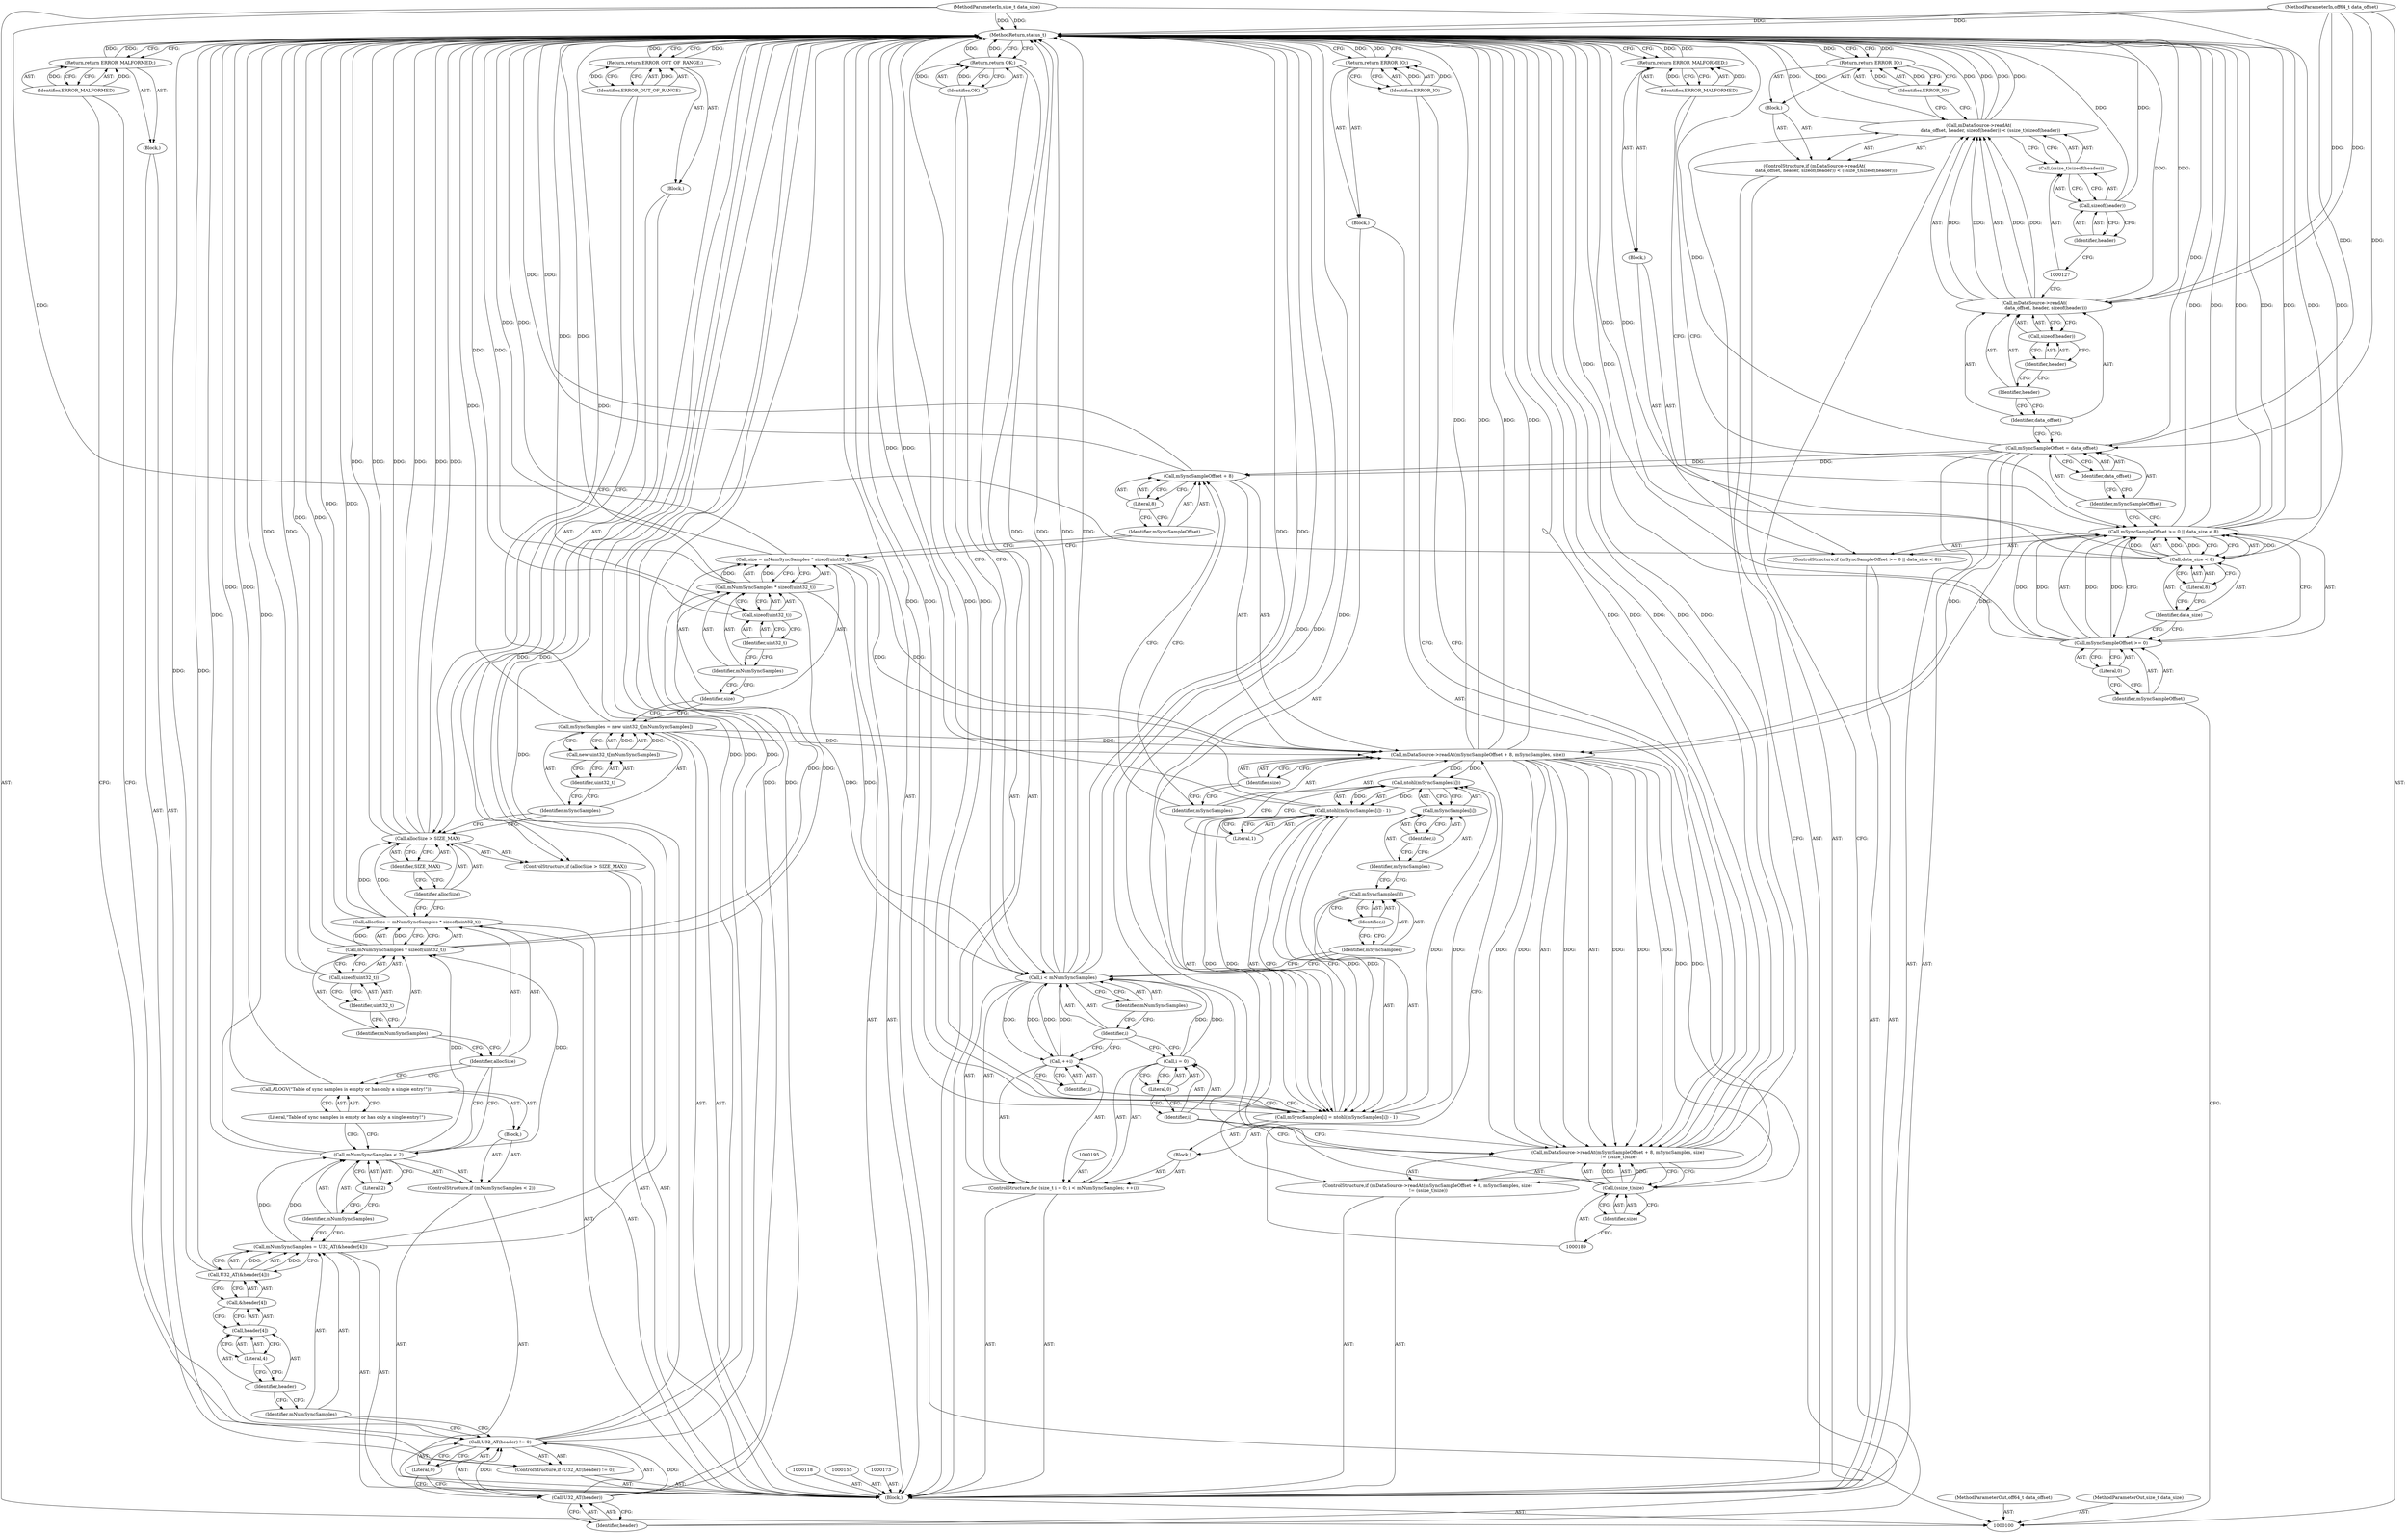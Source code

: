 digraph "1_Android_cf1581c66c2ad8c5b1aaca2e43e350cf5974f46d_0" {
"1000217" [label="(MethodReturn,status_t)"];
"1000101" [label="(MethodParameterIn,off64_t data_offset)"];
"1000317" [label="(MethodParameterOut,off64_t data_offset)"];
"1000102" [label="(MethodParameterIn,size_t data_size)"];
"1000318" [label="(MethodParameterOut,size_t data_size)"];
"1000103" [label="(Block,)"];
"1000122" [label="(Identifier,data_offset)"];
"1000123" [label="(Identifier,header)"];
"1000124" [label="(Call,sizeof(header))"];
"1000125" [label="(Identifier,header)"];
"1000126" [label="(Call,(ssize_t)sizeof(header))"];
"1000128" [label="(Call,sizeof(header))"];
"1000129" [label="(Identifier,header)"];
"1000130" [label="(Block,)"];
"1000131" [label="(Return,return ERROR_IO;)"];
"1000132" [label="(Identifier,ERROR_IO)"];
"1000133" [label="(ControlStructure,if (U32_AT(header) != 0))"];
"1000136" [label="(Identifier,header)"];
"1000137" [label="(Literal,0)"];
"1000138" [label="(Block,)"];
"1000134" [label="(Call,U32_AT(header) != 0)"];
"1000135" [label="(Call,U32_AT(header))"];
"1000139" [label="(Return,return ERROR_MALFORMED;)"];
"1000140" [label="(Identifier,ERROR_MALFORMED)"];
"1000143" [label="(Call,U32_AT(&header[4]))"];
"1000144" [label="(Call,&header[4])"];
"1000145" [label="(Call,header[4])"];
"1000146" [label="(Identifier,header)"];
"1000147" [label="(Literal,4)"];
"1000141" [label="(Call,mNumSyncSamples = U32_AT(&header[4]))"];
"1000142" [label="(Identifier,mNumSyncSamples)"];
"1000104" [label="(ControlStructure,if (mSyncSampleOffset >= 0 || data_size < 8))"];
"1000108" [label="(Literal,0)"];
"1000109" [label="(Call,data_size < 8)"];
"1000110" [label="(Identifier,data_size)"];
"1000111" [label="(Literal,8)"];
"1000112" [label="(Block,)"];
"1000105" [label="(Call,mSyncSampleOffset >= 0 || data_size < 8)"];
"1000106" [label="(Call,mSyncSampleOffset >= 0)"];
"1000107" [label="(Identifier,mSyncSampleOffset)"];
"1000148" [label="(ControlStructure,if (mNumSyncSamples < 2))"];
"1000151" [label="(Literal,2)"];
"1000152" [label="(Block,)"];
"1000149" [label="(Call,mNumSyncSamples < 2)"];
"1000150" [label="(Identifier,mNumSyncSamples)"];
"1000154" [label="(Literal,\"Table of sync samples is empty or has only a single entry!\")"];
"1000153" [label="(Call,ALOGV(\"Table of sync samples is empty or has only a single entry!\"))"];
"1000156" [label="(Call,allocSize = mNumSyncSamples * sizeof(uint32_t))"];
"1000157" [label="(Identifier,allocSize)"];
"1000158" [label="(Call,mNumSyncSamples * sizeof(uint32_t))"];
"1000159" [label="(Identifier,mNumSyncSamples)"];
"1000160" [label="(Call,sizeof(uint32_t))"];
"1000161" [label="(Identifier,uint32_t)"];
"1000165" [label="(Identifier,SIZE_MAX)"];
"1000166" [label="(Block,)"];
"1000162" [label="(ControlStructure,if (allocSize > SIZE_MAX))"];
"1000163" [label="(Call,allocSize > SIZE_MAX)"];
"1000164" [label="(Identifier,allocSize)"];
"1000168" [label="(Identifier,ERROR_OUT_OF_RANGE)"];
"1000167" [label="(Return,return ERROR_OUT_OF_RANGE;)"];
"1000113" [label="(Return,return ERROR_MALFORMED;)"];
"1000114" [label="(Identifier,ERROR_MALFORMED)"];
"1000171" [label="(Call,new uint32_t[mNumSyncSamples])"];
"1000172" [label="(Identifier,uint32_t)"];
"1000169" [label="(Call,mSyncSamples = new uint32_t[mNumSyncSamples])"];
"1000170" [label="(Identifier,mSyncSamples)"];
"1000176" [label="(Call,mNumSyncSamples * sizeof(uint32_t))"];
"1000177" [label="(Identifier,mNumSyncSamples)"];
"1000178" [label="(Call,sizeof(uint32_t))"];
"1000179" [label="(Identifier,uint32_t)"];
"1000174" [label="(Call,size = mNumSyncSamples * sizeof(uint32_t))"];
"1000175" [label="(Identifier,size)"];
"1000180" [label="(ControlStructure,if (mDataSource->readAt(mSyncSampleOffset + 8, mSyncSamples, size)\n != (ssize_t)size))"];
"1000183" [label="(Call,mSyncSampleOffset + 8)"];
"1000184" [label="(Identifier,mSyncSampleOffset)"];
"1000185" [label="(Literal,8)"];
"1000186" [label="(Identifier,mSyncSamples)"];
"1000181" [label="(Call,mDataSource->readAt(mSyncSampleOffset + 8, mSyncSamples, size)\n != (ssize_t)size)"];
"1000182" [label="(Call,mDataSource->readAt(mSyncSampleOffset + 8, mSyncSamples, size))"];
"1000187" [label="(Identifier,size)"];
"1000190" [label="(Identifier,size)"];
"1000191" [label="(Block,)"];
"1000188" [label="(Call,(ssize_t)size)"];
"1000192" [label="(Return,return ERROR_IO;)"];
"1000193" [label="(Identifier,ERROR_IO)"];
"1000194" [label="(ControlStructure,for (size_t i = 0; i < mNumSyncSamples; ++i))"];
"1000196" [label="(Call,i = 0)"];
"1000197" [label="(Identifier,i)"];
"1000198" [label="(Literal,0)"];
"1000199" [label="(Call,i < mNumSyncSamples)"];
"1000200" [label="(Identifier,i)"];
"1000201" [label="(Identifier,mNumSyncSamples)"];
"1000202" [label="(Call,++i)"];
"1000203" [label="(Identifier,i)"];
"1000204" [label="(Block,)"];
"1000208" [label="(Identifier,i)"];
"1000209" [label="(Call,ntohl(mSyncSamples[i]) - 1)"];
"1000210" [label="(Call,ntohl(mSyncSamples[i]))"];
"1000211" [label="(Call,mSyncSamples[i])"];
"1000212" [label="(Identifier,mSyncSamples)"];
"1000213" [label="(Identifier,i)"];
"1000214" [label="(Literal,1)"];
"1000205" [label="(Call,mSyncSamples[i] = ntohl(mSyncSamples[i]) - 1)"];
"1000206" [label="(Call,mSyncSamples[i])"];
"1000207" [label="(Identifier,mSyncSamples)"];
"1000215" [label="(Return,return OK;)"];
"1000216" [label="(Identifier,OK)"];
"1000117" [label="(Identifier,data_offset)"];
"1000115" [label="(Call,mSyncSampleOffset = data_offset)"];
"1000116" [label="(Identifier,mSyncSampleOffset)"];
"1000119" [label="(ControlStructure,if (mDataSource->readAt(\n                data_offset, header, sizeof(header)) < (ssize_t)sizeof(header)))"];
"1000120" [label="(Call,mDataSource->readAt(\n                data_offset, header, sizeof(header)) < (ssize_t)sizeof(header))"];
"1000121" [label="(Call,mDataSource->readAt(\n                data_offset, header, sizeof(header)))"];
"1000217" -> "1000100"  [label="AST: "];
"1000217" -> "1000113"  [label="CFG: "];
"1000217" -> "1000131"  [label="CFG: "];
"1000217" -> "1000139"  [label="CFG: "];
"1000217" -> "1000167"  [label="CFG: "];
"1000217" -> "1000192"  [label="CFG: "];
"1000217" -> "1000215"  [label="CFG: "];
"1000131" -> "1000217"  [label="DDG: "];
"1000199" -> "1000217"  [label="DDG: "];
"1000199" -> "1000217"  [label="DDG: "];
"1000199" -> "1000217"  [label="DDG: "];
"1000205" -> "1000217"  [label="DDG: "];
"1000205" -> "1000217"  [label="DDG: "];
"1000178" -> "1000217"  [label="DDG: "];
"1000105" -> "1000217"  [label="DDG: "];
"1000105" -> "1000217"  [label="DDG: "];
"1000105" -> "1000217"  [label="DDG: "];
"1000183" -> "1000217"  [label="DDG: "];
"1000181" -> "1000217"  [label="DDG: "];
"1000181" -> "1000217"  [label="DDG: "];
"1000181" -> "1000217"  [label="DDG: "];
"1000153" -> "1000217"  [label="DDG: "];
"1000102" -> "1000217"  [label="DDG: "];
"1000176" -> "1000217"  [label="DDG: "];
"1000158" -> "1000217"  [label="DDG: "];
"1000163" -> "1000217"  [label="DDG: "];
"1000163" -> "1000217"  [label="DDG: "];
"1000163" -> "1000217"  [label="DDG: "];
"1000182" -> "1000217"  [label="DDG: "];
"1000182" -> "1000217"  [label="DDG: "];
"1000120" -> "1000217"  [label="DDG: "];
"1000120" -> "1000217"  [label="DDG: "];
"1000120" -> "1000217"  [label="DDG: "];
"1000209" -> "1000217"  [label="DDG: "];
"1000106" -> "1000217"  [label="DDG: "];
"1000188" -> "1000217"  [label="DDG: "];
"1000128" -> "1000217"  [label="DDG: "];
"1000156" -> "1000217"  [label="DDG: "];
"1000143" -> "1000217"  [label="DDG: "];
"1000134" -> "1000217"  [label="DDG: "];
"1000134" -> "1000217"  [label="DDG: "];
"1000149" -> "1000217"  [label="DDG: "];
"1000174" -> "1000217"  [label="DDG: "];
"1000101" -> "1000217"  [label="DDG: "];
"1000109" -> "1000217"  [label="DDG: "];
"1000141" -> "1000217"  [label="DDG: "];
"1000135" -> "1000217"  [label="DDG: "];
"1000121" -> "1000217"  [label="DDG: "];
"1000169" -> "1000217"  [label="DDG: "];
"1000160" -> "1000217"  [label="DDG: "];
"1000115" -> "1000217"  [label="DDG: "];
"1000139" -> "1000217"  [label="DDG: "];
"1000192" -> "1000217"  [label="DDG: "];
"1000215" -> "1000217"  [label="DDG: "];
"1000113" -> "1000217"  [label="DDG: "];
"1000167" -> "1000217"  [label="DDG: "];
"1000101" -> "1000100"  [label="AST: "];
"1000101" -> "1000217"  [label="DDG: "];
"1000101" -> "1000115"  [label="DDG: "];
"1000101" -> "1000121"  [label="DDG: "];
"1000317" -> "1000100"  [label="AST: "];
"1000102" -> "1000100"  [label="AST: "];
"1000102" -> "1000217"  [label="DDG: "];
"1000102" -> "1000109"  [label="DDG: "];
"1000318" -> "1000100"  [label="AST: "];
"1000103" -> "1000100"  [label="AST: "];
"1000104" -> "1000103"  [label="AST: "];
"1000115" -> "1000103"  [label="AST: "];
"1000118" -> "1000103"  [label="AST: "];
"1000119" -> "1000103"  [label="AST: "];
"1000133" -> "1000103"  [label="AST: "];
"1000141" -> "1000103"  [label="AST: "];
"1000148" -> "1000103"  [label="AST: "];
"1000155" -> "1000103"  [label="AST: "];
"1000156" -> "1000103"  [label="AST: "];
"1000162" -> "1000103"  [label="AST: "];
"1000169" -> "1000103"  [label="AST: "];
"1000173" -> "1000103"  [label="AST: "];
"1000174" -> "1000103"  [label="AST: "];
"1000180" -> "1000103"  [label="AST: "];
"1000194" -> "1000103"  [label="AST: "];
"1000215" -> "1000103"  [label="AST: "];
"1000122" -> "1000121"  [label="AST: "];
"1000122" -> "1000115"  [label="CFG: "];
"1000123" -> "1000122"  [label="CFG: "];
"1000123" -> "1000121"  [label="AST: "];
"1000123" -> "1000122"  [label="CFG: "];
"1000125" -> "1000123"  [label="CFG: "];
"1000124" -> "1000121"  [label="AST: "];
"1000124" -> "1000125"  [label="CFG: "];
"1000125" -> "1000124"  [label="AST: "];
"1000121" -> "1000124"  [label="CFG: "];
"1000125" -> "1000124"  [label="AST: "];
"1000125" -> "1000123"  [label="CFG: "];
"1000124" -> "1000125"  [label="CFG: "];
"1000126" -> "1000120"  [label="AST: "];
"1000126" -> "1000128"  [label="CFG: "];
"1000127" -> "1000126"  [label="AST: "];
"1000128" -> "1000126"  [label="AST: "];
"1000120" -> "1000126"  [label="CFG: "];
"1000128" -> "1000126"  [label="AST: "];
"1000128" -> "1000129"  [label="CFG: "];
"1000129" -> "1000128"  [label="AST: "];
"1000126" -> "1000128"  [label="CFG: "];
"1000128" -> "1000217"  [label="DDG: "];
"1000129" -> "1000128"  [label="AST: "];
"1000129" -> "1000127"  [label="CFG: "];
"1000128" -> "1000129"  [label="CFG: "];
"1000130" -> "1000119"  [label="AST: "];
"1000131" -> "1000130"  [label="AST: "];
"1000131" -> "1000130"  [label="AST: "];
"1000131" -> "1000132"  [label="CFG: "];
"1000132" -> "1000131"  [label="AST: "];
"1000217" -> "1000131"  [label="CFG: "];
"1000131" -> "1000217"  [label="DDG: "];
"1000132" -> "1000131"  [label="DDG: "];
"1000132" -> "1000131"  [label="AST: "];
"1000132" -> "1000120"  [label="CFG: "];
"1000131" -> "1000132"  [label="CFG: "];
"1000132" -> "1000131"  [label="DDG: "];
"1000133" -> "1000103"  [label="AST: "];
"1000134" -> "1000133"  [label="AST: "];
"1000138" -> "1000133"  [label="AST: "];
"1000136" -> "1000135"  [label="AST: "];
"1000136" -> "1000120"  [label="CFG: "];
"1000135" -> "1000136"  [label="CFG: "];
"1000137" -> "1000134"  [label="AST: "];
"1000137" -> "1000135"  [label="CFG: "];
"1000134" -> "1000137"  [label="CFG: "];
"1000138" -> "1000133"  [label="AST: "];
"1000139" -> "1000138"  [label="AST: "];
"1000134" -> "1000133"  [label="AST: "];
"1000134" -> "1000137"  [label="CFG: "];
"1000135" -> "1000134"  [label="AST: "];
"1000137" -> "1000134"  [label="AST: "];
"1000140" -> "1000134"  [label="CFG: "];
"1000142" -> "1000134"  [label="CFG: "];
"1000134" -> "1000217"  [label="DDG: "];
"1000134" -> "1000217"  [label="DDG: "];
"1000135" -> "1000134"  [label="DDG: "];
"1000135" -> "1000134"  [label="AST: "];
"1000135" -> "1000136"  [label="CFG: "];
"1000136" -> "1000135"  [label="AST: "];
"1000137" -> "1000135"  [label="CFG: "];
"1000135" -> "1000217"  [label="DDG: "];
"1000135" -> "1000134"  [label="DDG: "];
"1000139" -> "1000138"  [label="AST: "];
"1000139" -> "1000140"  [label="CFG: "];
"1000140" -> "1000139"  [label="AST: "];
"1000217" -> "1000139"  [label="CFG: "];
"1000139" -> "1000217"  [label="DDG: "];
"1000140" -> "1000139"  [label="DDG: "];
"1000140" -> "1000139"  [label="AST: "];
"1000140" -> "1000134"  [label="CFG: "];
"1000139" -> "1000140"  [label="CFG: "];
"1000140" -> "1000139"  [label="DDG: "];
"1000143" -> "1000141"  [label="AST: "];
"1000143" -> "1000144"  [label="CFG: "];
"1000144" -> "1000143"  [label="AST: "];
"1000141" -> "1000143"  [label="CFG: "];
"1000143" -> "1000217"  [label="DDG: "];
"1000143" -> "1000141"  [label="DDG: "];
"1000144" -> "1000143"  [label="AST: "];
"1000144" -> "1000145"  [label="CFG: "];
"1000145" -> "1000144"  [label="AST: "];
"1000143" -> "1000144"  [label="CFG: "];
"1000145" -> "1000144"  [label="AST: "];
"1000145" -> "1000147"  [label="CFG: "];
"1000146" -> "1000145"  [label="AST: "];
"1000147" -> "1000145"  [label="AST: "];
"1000144" -> "1000145"  [label="CFG: "];
"1000146" -> "1000145"  [label="AST: "];
"1000146" -> "1000142"  [label="CFG: "];
"1000147" -> "1000146"  [label="CFG: "];
"1000147" -> "1000145"  [label="AST: "];
"1000147" -> "1000146"  [label="CFG: "];
"1000145" -> "1000147"  [label="CFG: "];
"1000141" -> "1000103"  [label="AST: "];
"1000141" -> "1000143"  [label="CFG: "];
"1000142" -> "1000141"  [label="AST: "];
"1000143" -> "1000141"  [label="AST: "];
"1000150" -> "1000141"  [label="CFG: "];
"1000141" -> "1000217"  [label="DDG: "];
"1000143" -> "1000141"  [label="DDG: "];
"1000141" -> "1000149"  [label="DDG: "];
"1000142" -> "1000141"  [label="AST: "];
"1000142" -> "1000134"  [label="CFG: "];
"1000146" -> "1000142"  [label="CFG: "];
"1000104" -> "1000103"  [label="AST: "];
"1000105" -> "1000104"  [label="AST: "];
"1000112" -> "1000104"  [label="AST: "];
"1000108" -> "1000106"  [label="AST: "];
"1000108" -> "1000107"  [label="CFG: "];
"1000106" -> "1000108"  [label="CFG: "];
"1000109" -> "1000105"  [label="AST: "];
"1000109" -> "1000111"  [label="CFG: "];
"1000110" -> "1000109"  [label="AST: "];
"1000111" -> "1000109"  [label="AST: "];
"1000105" -> "1000109"  [label="CFG: "];
"1000109" -> "1000217"  [label="DDG: "];
"1000109" -> "1000105"  [label="DDG: "];
"1000109" -> "1000105"  [label="DDG: "];
"1000102" -> "1000109"  [label="DDG: "];
"1000110" -> "1000109"  [label="AST: "];
"1000110" -> "1000106"  [label="CFG: "];
"1000111" -> "1000110"  [label="CFG: "];
"1000111" -> "1000109"  [label="AST: "];
"1000111" -> "1000110"  [label="CFG: "];
"1000109" -> "1000111"  [label="CFG: "];
"1000112" -> "1000104"  [label="AST: "];
"1000113" -> "1000112"  [label="AST: "];
"1000105" -> "1000104"  [label="AST: "];
"1000105" -> "1000106"  [label="CFG: "];
"1000105" -> "1000109"  [label="CFG: "];
"1000106" -> "1000105"  [label="AST: "];
"1000109" -> "1000105"  [label="AST: "];
"1000114" -> "1000105"  [label="CFG: "];
"1000116" -> "1000105"  [label="CFG: "];
"1000105" -> "1000217"  [label="DDG: "];
"1000105" -> "1000217"  [label="DDG: "];
"1000105" -> "1000217"  [label="DDG: "];
"1000106" -> "1000105"  [label="DDG: "];
"1000106" -> "1000105"  [label="DDG: "];
"1000109" -> "1000105"  [label="DDG: "];
"1000109" -> "1000105"  [label="DDG: "];
"1000106" -> "1000105"  [label="AST: "];
"1000106" -> "1000108"  [label="CFG: "];
"1000107" -> "1000106"  [label="AST: "];
"1000108" -> "1000106"  [label="AST: "];
"1000110" -> "1000106"  [label="CFG: "];
"1000105" -> "1000106"  [label="CFG: "];
"1000106" -> "1000217"  [label="DDG: "];
"1000106" -> "1000105"  [label="DDG: "];
"1000106" -> "1000105"  [label="DDG: "];
"1000107" -> "1000106"  [label="AST: "];
"1000107" -> "1000100"  [label="CFG: "];
"1000108" -> "1000107"  [label="CFG: "];
"1000148" -> "1000103"  [label="AST: "];
"1000149" -> "1000148"  [label="AST: "];
"1000152" -> "1000148"  [label="AST: "];
"1000151" -> "1000149"  [label="AST: "];
"1000151" -> "1000150"  [label="CFG: "];
"1000149" -> "1000151"  [label="CFG: "];
"1000152" -> "1000148"  [label="AST: "];
"1000153" -> "1000152"  [label="AST: "];
"1000149" -> "1000148"  [label="AST: "];
"1000149" -> "1000151"  [label="CFG: "];
"1000150" -> "1000149"  [label="AST: "];
"1000151" -> "1000149"  [label="AST: "];
"1000154" -> "1000149"  [label="CFG: "];
"1000157" -> "1000149"  [label="CFG: "];
"1000149" -> "1000217"  [label="DDG: "];
"1000141" -> "1000149"  [label="DDG: "];
"1000149" -> "1000158"  [label="DDG: "];
"1000150" -> "1000149"  [label="AST: "];
"1000150" -> "1000141"  [label="CFG: "];
"1000151" -> "1000150"  [label="CFG: "];
"1000154" -> "1000153"  [label="AST: "];
"1000154" -> "1000149"  [label="CFG: "];
"1000153" -> "1000154"  [label="CFG: "];
"1000153" -> "1000152"  [label="AST: "];
"1000153" -> "1000154"  [label="CFG: "];
"1000154" -> "1000153"  [label="AST: "];
"1000157" -> "1000153"  [label="CFG: "];
"1000153" -> "1000217"  [label="DDG: "];
"1000156" -> "1000103"  [label="AST: "];
"1000156" -> "1000158"  [label="CFG: "];
"1000157" -> "1000156"  [label="AST: "];
"1000158" -> "1000156"  [label="AST: "];
"1000164" -> "1000156"  [label="CFG: "];
"1000156" -> "1000217"  [label="DDG: "];
"1000158" -> "1000156"  [label="DDG: "];
"1000156" -> "1000163"  [label="DDG: "];
"1000157" -> "1000156"  [label="AST: "];
"1000157" -> "1000153"  [label="CFG: "];
"1000157" -> "1000149"  [label="CFG: "];
"1000159" -> "1000157"  [label="CFG: "];
"1000158" -> "1000156"  [label="AST: "];
"1000158" -> "1000160"  [label="CFG: "];
"1000159" -> "1000158"  [label="AST: "];
"1000160" -> "1000158"  [label="AST: "];
"1000156" -> "1000158"  [label="CFG: "];
"1000158" -> "1000217"  [label="DDG: "];
"1000158" -> "1000156"  [label="DDG: "];
"1000149" -> "1000158"  [label="DDG: "];
"1000158" -> "1000176"  [label="DDG: "];
"1000159" -> "1000158"  [label="AST: "];
"1000159" -> "1000157"  [label="CFG: "];
"1000161" -> "1000159"  [label="CFG: "];
"1000160" -> "1000158"  [label="AST: "];
"1000160" -> "1000161"  [label="CFG: "];
"1000161" -> "1000160"  [label="AST: "];
"1000158" -> "1000160"  [label="CFG: "];
"1000160" -> "1000217"  [label="DDG: "];
"1000161" -> "1000160"  [label="AST: "];
"1000161" -> "1000159"  [label="CFG: "];
"1000160" -> "1000161"  [label="CFG: "];
"1000165" -> "1000163"  [label="AST: "];
"1000165" -> "1000164"  [label="CFG: "];
"1000163" -> "1000165"  [label="CFG: "];
"1000166" -> "1000162"  [label="AST: "];
"1000167" -> "1000166"  [label="AST: "];
"1000162" -> "1000103"  [label="AST: "];
"1000163" -> "1000162"  [label="AST: "];
"1000166" -> "1000162"  [label="AST: "];
"1000163" -> "1000162"  [label="AST: "];
"1000163" -> "1000165"  [label="CFG: "];
"1000164" -> "1000163"  [label="AST: "];
"1000165" -> "1000163"  [label="AST: "];
"1000168" -> "1000163"  [label="CFG: "];
"1000170" -> "1000163"  [label="CFG: "];
"1000163" -> "1000217"  [label="DDG: "];
"1000163" -> "1000217"  [label="DDG: "];
"1000163" -> "1000217"  [label="DDG: "];
"1000156" -> "1000163"  [label="DDG: "];
"1000164" -> "1000163"  [label="AST: "];
"1000164" -> "1000156"  [label="CFG: "];
"1000165" -> "1000164"  [label="CFG: "];
"1000168" -> "1000167"  [label="AST: "];
"1000168" -> "1000163"  [label="CFG: "];
"1000167" -> "1000168"  [label="CFG: "];
"1000168" -> "1000167"  [label="DDG: "];
"1000167" -> "1000166"  [label="AST: "];
"1000167" -> "1000168"  [label="CFG: "];
"1000168" -> "1000167"  [label="AST: "];
"1000217" -> "1000167"  [label="CFG: "];
"1000167" -> "1000217"  [label="DDG: "];
"1000168" -> "1000167"  [label="DDG: "];
"1000113" -> "1000112"  [label="AST: "];
"1000113" -> "1000114"  [label="CFG: "];
"1000114" -> "1000113"  [label="AST: "];
"1000217" -> "1000113"  [label="CFG: "];
"1000113" -> "1000217"  [label="DDG: "];
"1000114" -> "1000113"  [label="DDG: "];
"1000114" -> "1000113"  [label="AST: "];
"1000114" -> "1000105"  [label="CFG: "];
"1000113" -> "1000114"  [label="CFG: "];
"1000114" -> "1000113"  [label="DDG: "];
"1000171" -> "1000169"  [label="AST: "];
"1000171" -> "1000172"  [label="CFG: "];
"1000172" -> "1000171"  [label="AST: "];
"1000169" -> "1000171"  [label="CFG: "];
"1000171" -> "1000169"  [label="DDG: "];
"1000172" -> "1000171"  [label="AST: "];
"1000172" -> "1000170"  [label="CFG: "];
"1000171" -> "1000172"  [label="CFG: "];
"1000169" -> "1000103"  [label="AST: "];
"1000169" -> "1000171"  [label="CFG: "];
"1000170" -> "1000169"  [label="AST: "];
"1000171" -> "1000169"  [label="AST: "];
"1000175" -> "1000169"  [label="CFG: "];
"1000169" -> "1000217"  [label="DDG: "];
"1000171" -> "1000169"  [label="DDG: "];
"1000169" -> "1000182"  [label="DDG: "];
"1000170" -> "1000169"  [label="AST: "];
"1000170" -> "1000163"  [label="CFG: "];
"1000172" -> "1000170"  [label="CFG: "];
"1000176" -> "1000174"  [label="AST: "];
"1000176" -> "1000178"  [label="CFG: "];
"1000177" -> "1000176"  [label="AST: "];
"1000178" -> "1000176"  [label="AST: "];
"1000174" -> "1000176"  [label="CFG: "];
"1000176" -> "1000217"  [label="DDG: "];
"1000176" -> "1000174"  [label="DDG: "];
"1000158" -> "1000176"  [label="DDG: "];
"1000176" -> "1000199"  [label="DDG: "];
"1000177" -> "1000176"  [label="AST: "];
"1000177" -> "1000175"  [label="CFG: "];
"1000179" -> "1000177"  [label="CFG: "];
"1000178" -> "1000176"  [label="AST: "];
"1000178" -> "1000179"  [label="CFG: "];
"1000179" -> "1000178"  [label="AST: "];
"1000176" -> "1000178"  [label="CFG: "];
"1000178" -> "1000217"  [label="DDG: "];
"1000179" -> "1000178"  [label="AST: "];
"1000179" -> "1000177"  [label="CFG: "];
"1000178" -> "1000179"  [label="CFG: "];
"1000174" -> "1000103"  [label="AST: "];
"1000174" -> "1000176"  [label="CFG: "];
"1000175" -> "1000174"  [label="AST: "];
"1000176" -> "1000174"  [label="AST: "];
"1000184" -> "1000174"  [label="CFG: "];
"1000174" -> "1000217"  [label="DDG: "];
"1000176" -> "1000174"  [label="DDG: "];
"1000174" -> "1000182"  [label="DDG: "];
"1000175" -> "1000174"  [label="AST: "];
"1000175" -> "1000169"  [label="CFG: "];
"1000177" -> "1000175"  [label="CFG: "];
"1000180" -> "1000103"  [label="AST: "];
"1000181" -> "1000180"  [label="AST: "];
"1000191" -> "1000180"  [label="AST: "];
"1000183" -> "1000182"  [label="AST: "];
"1000183" -> "1000185"  [label="CFG: "];
"1000184" -> "1000183"  [label="AST: "];
"1000185" -> "1000183"  [label="AST: "];
"1000186" -> "1000183"  [label="CFG: "];
"1000183" -> "1000217"  [label="DDG: "];
"1000115" -> "1000183"  [label="DDG: "];
"1000184" -> "1000183"  [label="AST: "];
"1000184" -> "1000174"  [label="CFG: "];
"1000185" -> "1000184"  [label="CFG: "];
"1000185" -> "1000183"  [label="AST: "];
"1000185" -> "1000184"  [label="CFG: "];
"1000183" -> "1000185"  [label="CFG: "];
"1000186" -> "1000182"  [label="AST: "];
"1000186" -> "1000183"  [label="CFG: "];
"1000187" -> "1000186"  [label="CFG: "];
"1000181" -> "1000180"  [label="AST: "];
"1000181" -> "1000188"  [label="CFG: "];
"1000182" -> "1000181"  [label="AST: "];
"1000188" -> "1000181"  [label="AST: "];
"1000193" -> "1000181"  [label="CFG: "];
"1000197" -> "1000181"  [label="CFG: "];
"1000181" -> "1000217"  [label="DDG: "];
"1000181" -> "1000217"  [label="DDG: "];
"1000181" -> "1000217"  [label="DDG: "];
"1000182" -> "1000181"  [label="DDG: "];
"1000182" -> "1000181"  [label="DDG: "];
"1000182" -> "1000181"  [label="DDG: "];
"1000188" -> "1000181"  [label="DDG: "];
"1000182" -> "1000181"  [label="AST: "];
"1000182" -> "1000187"  [label="CFG: "];
"1000183" -> "1000182"  [label="AST: "];
"1000186" -> "1000182"  [label="AST: "];
"1000187" -> "1000182"  [label="AST: "];
"1000189" -> "1000182"  [label="CFG: "];
"1000182" -> "1000217"  [label="DDG: "];
"1000182" -> "1000217"  [label="DDG: "];
"1000182" -> "1000181"  [label="DDG: "];
"1000182" -> "1000181"  [label="DDG: "];
"1000182" -> "1000181"  [label="DDG: "];
"1000115" -> "1000182"  [label="DDG: "];
"1000169" -> "1000182"  [label="DDG: "];
"1000174" -> "1000182"  [label="DDG: "];
"1000182" -> "1000188"  [label="DDG: "];
"1000182" -> "1000210"  [label="DDG: "];
"1000187" -> "1000182"  [label="AST: "];
"1000187" -> "1000186"  [label="CFG: "];
"1000182" -> "1000187"  [label="CFG: "];
"1000190" -> "1000188"  [label="AST: "];
"1000190" -> "1000189"  [label="CFG: "];
"1000188" -> "1000190"  [label="CFG: "];
"1000191" -> "1000180"  [label="AST: "];
"1000192" -> "1000191"  [label="AST: "];
"1000188" -> "1000181"  [label="AST: "];
"1000188" -> "1000190"  [label="CFG: "];
"1000189" -> "1000188"  [label="AST: "];
"1000190" -> "1000188"  [label="AST: "];
"1000181" -> "1000188"  [label="CFG: "];
"1000188" -> "1000217"  [label="DDG: "];
"1000188" -> "1000181"  [label="DDG: "];
"1000182" -> "1000188"  [label="DDG: "];
"1000192" -> "1000191"  [label="AST: "];
"1000192" -> "1000193"  [label="CFG: "];
"1000193" -> "1000192"  [label="AST: "];
"1000217" -> "1000192"  [label="CFG: "];
"1000192" -> "1000217"  [label="DDG: "];
"1000193" -> "1000192"  [label="DDG: "];
"1000193" -> "1000192"  [label="AST: "];
"1000193" -> "1000181"  [label="CFG: "];
"1000192" -> "1000193"  [label="CFG: "];
"1000193" -> "1000192"  [label="DDG: "];
"1000194" -> "1000103"  [label="AST: "];
"1000195" -> "1000194"  [label="AST: "];
"1000196" -> "1000194"  [label="AST: "];
"1000199" -> "1000194"  [label="AST: "];
"1000202" -> "1000194"  [label="AST: "];
"1000204" -> "1000194"  [label="AST: "];
"1000196" -> "1000194"  [label="AST: "];
"1000196" -> "1000198"  [label="CFG: "];
"1000197" -> "1000196"  [label="AST: "];
"1000198" -> "1000196"  [label="AST: "];
"1000200" -> "1000196"  [label="CFG: "];
"1000196" -> "1000199"  [label="DDG: "];
"1000197" -> "1000196"  [label="AST: "];
"1000197" -> "1000181"  [label="CFG: "];
"1000198" -> "1000197"  [label="CFG: "];
"1000198" -> "1000196"  [label="AST: "];
"1000198" -> "1000197"  [label="CFG: "];
"1000196" -> "1000198"  [label="CFG: "];
"1000199" -> "1000194"  [label="AST: "];
"1000199" -> "1000201"  [label="CFG: "];
"1000200" -> "1000199"  [label="AST: "];
"1000201" -> "1000199"  [label="AST: "];
"1000207" -> "1000199"  [label="CFG: "];
"1000216" -> "1000199"  [label="CFG: "];
"1000199" -> "1000217"  [label="DDG: "];
"1000199" -> "1000217"  [label="DDG: "];
"1000199" -> "1000217"  [label="DDG: "];
"1000202" -> "1000199"  [label="DDG: "];
"1000196" -> "1000199"  [label="DDG: "];
"1000176" -> "1000199"  [label="DDG: "];
"1000199" -> "1000202"  [label="DDG: "];
"1000200" -> "1000199"  [label="AST: "];
"1000200" -> "1000196"  [label="CFG: "];
"1000200" -> "1000202"  [label="CFG: "];
"1000201" -> "1000200"  [label="CFG: "];
"1000201" -> "1000199"  [label="AST: "];
"1000201" -> "1000200"  [label="CFG: "];
"1000199" -> "1000201"  [label="CFG: "];
"1000202" -> "1000194"  [label="AST: "];
"1000202" -> "1000203"  [label="CFG: "];
"1000203" -> "1000202"  [label="AST: "];
"1000200" -> "1000202"  [label="CFG: "];
"1000202" -> "1000199"  [label="DDG: "];
"1000199" -> "1000202"  [label="DDG: "];
"1000203" -> "1000202"  [label="AST: "];
"1000203" -> "1000205"  [label="CFG: "];
"1000202" -> "1000203"  [label="CFG: "];
"1000204" -> "1000194"  [label="AST: "];
"1000205" -> "1000204"  [label="AST: "];
"1000208" -> "1000206"  [label="AST: "];
"1000208" -> "1000207"  [label="CFG: "];
"1000206" -> "1000208"  [label="CFG: "];
"1000209" -> "1000205"  [label="AST: "];
"1000209" -> "1000214"  [label="CFG: "];
"1000210" -> "1000209"  [label="AST: "];
"1000214" -> "1000209"  [label="AST: "];
"1000205" -> "1000209"  [label="CFG: "];
"1000209" -> "1000217"  [label="DDG: "];
"1000209" -> "1000205"  [label="DDG: "];
"1000209" -> "1000205"  [label="DDG: "];
"1000210" -> "1000209"  [label="DDG: "];
"1000210" -> "1000209"  [label="AST: "];
"1000210" -> "1000211"  [label="CFG: "];
"1000211" -> "1000210"  [label="AST: "];
"1000214" -> "1000210"  [label="CFG: "];
"1000210" -> "1000209"  [label="DDG: "];
"1000182" -> "1000210"  [label="DDG: "];
"1000205" -> "1000210"  [label="DDG: "];
"1000211" -> "1000210"  [label="AST: "];
"1000211" -> "1000213"  [label="CFG: "];
"1000212" -> "1000211"  [label="AST: "];
"1000213" -> "1000211"  [label="AST: "];
"1000210" -> "1000211"  [label="CFG: "];
"1000212" -> "1000211"  [label="AST: "];
"1000212" -> "1000206"  [label="CFG: "];
"1000213" -> "1000212"  [label="CFG: "];
"1000213" -> "1000211"  [label="AST: "];
"1000213" -> "1000212"  [label="CFG: "];
"1000211" -> "1000213"  [label="CFG: "];
"1000214" -> "1000209"  [label="AST: "];
"1000214" -> "1000210"  [label="CFG: "];
"1000209" -> "1000214"  [label="CFG: "];
"1000205" -> "1000204"  [label="AST: "];
"1000205" -> "1000209"  [label="CFG: "];
"1000206" -> "1000205"  [label="AST: "];
"1000209" -> "1000205"  [label="AST: "];
"1000203" -> "1000205"  [label="CFG: "];
"1000205" -> "1000217"  [label="DDG: "];
"1000205" -> "1000217"  [label="DDG: "];
"1000209" -> "1000205"  [label="DDG: "];
"1000209" -> "1000205"  [label="DDG: "];
"1000205" -> "1000210"  [label="DDG: "];
"1000206" -> "1000205"  [label="AST: "];
"1000206" -> "1000208"  [label="CFG: "];
"1000207" -> "1000206"  [label="AST: "];
"1000208" -> "1000206"  [label="AST: "];
"1000212" -> "1000206"  [label="CFG: "];
"1000207" -> "1000206"  [label="AST: "];
"1000207" -> "1000199"  [label="CFG: "];
"1000208" -> "1000207"  [label="CFG: "];
"1000215" -> "1000103"  [label="AST: "];
"1000215" -> "1000216"  [label="CFG: "];
"1000216" -> "1000215"  [label="AST: "];
"1000217" -> "1000215"  [label="CFG: "];
"1000215" -> "1000217"  [label="DDG: "];
"1000216" -> "1000215"  [label="DDG: "];
"1000216" -> "1000215"  [label="AST: "];
"1000216" -> "1000199"  [label="CFG: "];
"1000215" -> "1000216"  [label="CFG: "];
"1000216" -> "1000215"  [label="DDG: "];
"1000117" -> "1000115"  [label="AST: "];
"1000117" -> "1000116"  [label="CFG: "];
"1000115" -> "1000117"  [label="CFG: "];
"1000115" -> "1000103"  [label="AST: "];
"1000115" -> "1000117"  [label="CFG: "];
"1000116" -> "1000115"  [label="AST: "];
"1000117" -> "1000115"  [label="AST: "];
"1000122" -> "1000115"  [label="CFG: "];
"1000115" -> "1000217"  [label="DDG: "];
"1000101" -> "1000115"  [label="DDG: "];
"1000115" -> "1000182"  [label="DDG: "];
"1000115" -> "1000183"  [label="DDG: "];
"1000116" -> "1000115"  [label="AST: "];
"1000116" -> "1000105"  [label="CFG: "];
"1000117" -> "1000116"  [label="CFG: "];
"1000119" -> "1000103"  [label="AST: "];
"1000120" -> "1000119"  [label="AST: "];
"1000130" -> "1000119"  [label="AST: "];
"1000120" -> "1000119"  [label="AST: "];
"1000120" -> "1000126"  [label="CFG: "];
"1000121" -> "1000120"  [label="AST: "];
"1000126" -> "1000120"  [label="AST: "];
"1000132" -> "1000120"  [label="CFG: "];
"1000136" -> "1000120"  [label="CFG: "];
"1000120" -> "1000217"  [label="DDG: "];
"1000120" -> "1000217"  [label="DDG: "];
"1000120" -> "1000217"  [label="DDG: "];
"1000121" -> "1000120"  [label="DDG: "];
"1000121" -> "1000120"  [label="DDG: "];
"1000121" -> "1000120"  [label="AST: "];
"1000121" -> "1000124"  [label="CFG: "];
"1000122" -> "1000121"  [label="AST: "];
"1000123" -> "1000121"  [label="AST: "];
"1000124" -> "1000121"  [label="AST: "];
"1000127" -> "1000121"  [label="CFG: "];
"1000121" -> "1000217"  [label="DDG: "];
"1000121" -> "1000120"  [label="DDG: "];
"1000121" -> "1000120"  [label="DDG: "];
"1000101" -> "1000121"  [label="DDG: "];
}
